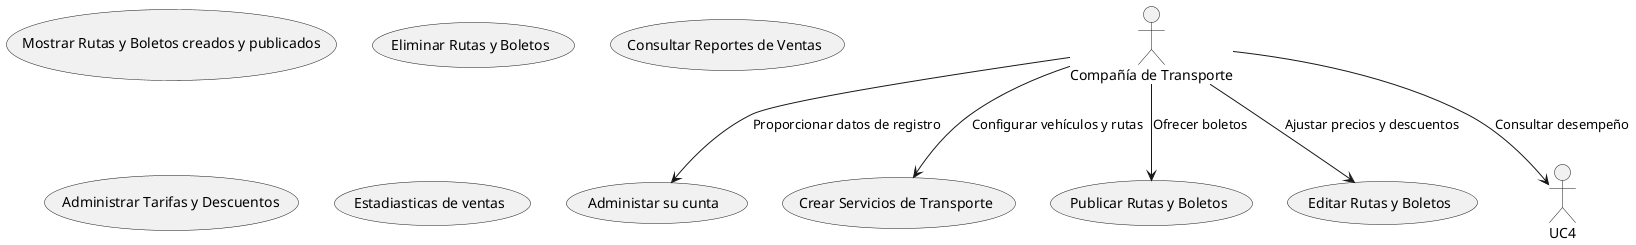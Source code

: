 @startuml c
actor "Compañía de Transporte" as Company

    usecase "Registrar Compañía" as UC1
    usecase "Administar su cunta" as UC1
    usecase "Crear Servicios de Transporte" as UC2
    usecase "Publicar Rutas y Boletos" as UC3
    usecase "Editar Rutas y Boletos" as UC5
    usecase "Mostrar Rutas y Boletos creados y publicados" as UC6
    usecase "Eliminar Rutas y Boletos" as UC7
    usecase "Consultar Reportes de Ventas" as UC8
    usecase "Administrar Tarifas y Descuentos" as UC9
    usecase "Estadiasticas de ventas" as UC10


Company --> UC1 : "Proporcionar datos de registro"
Company --> UC2 : "Configurar vehículos y rutas"
Company --> UC3 : "Ofrecer boletos"
Company --> UC4 : "Consultar desempeño"
Company --> UC5 : "Ajustar precios y descuentos"

@enduml

